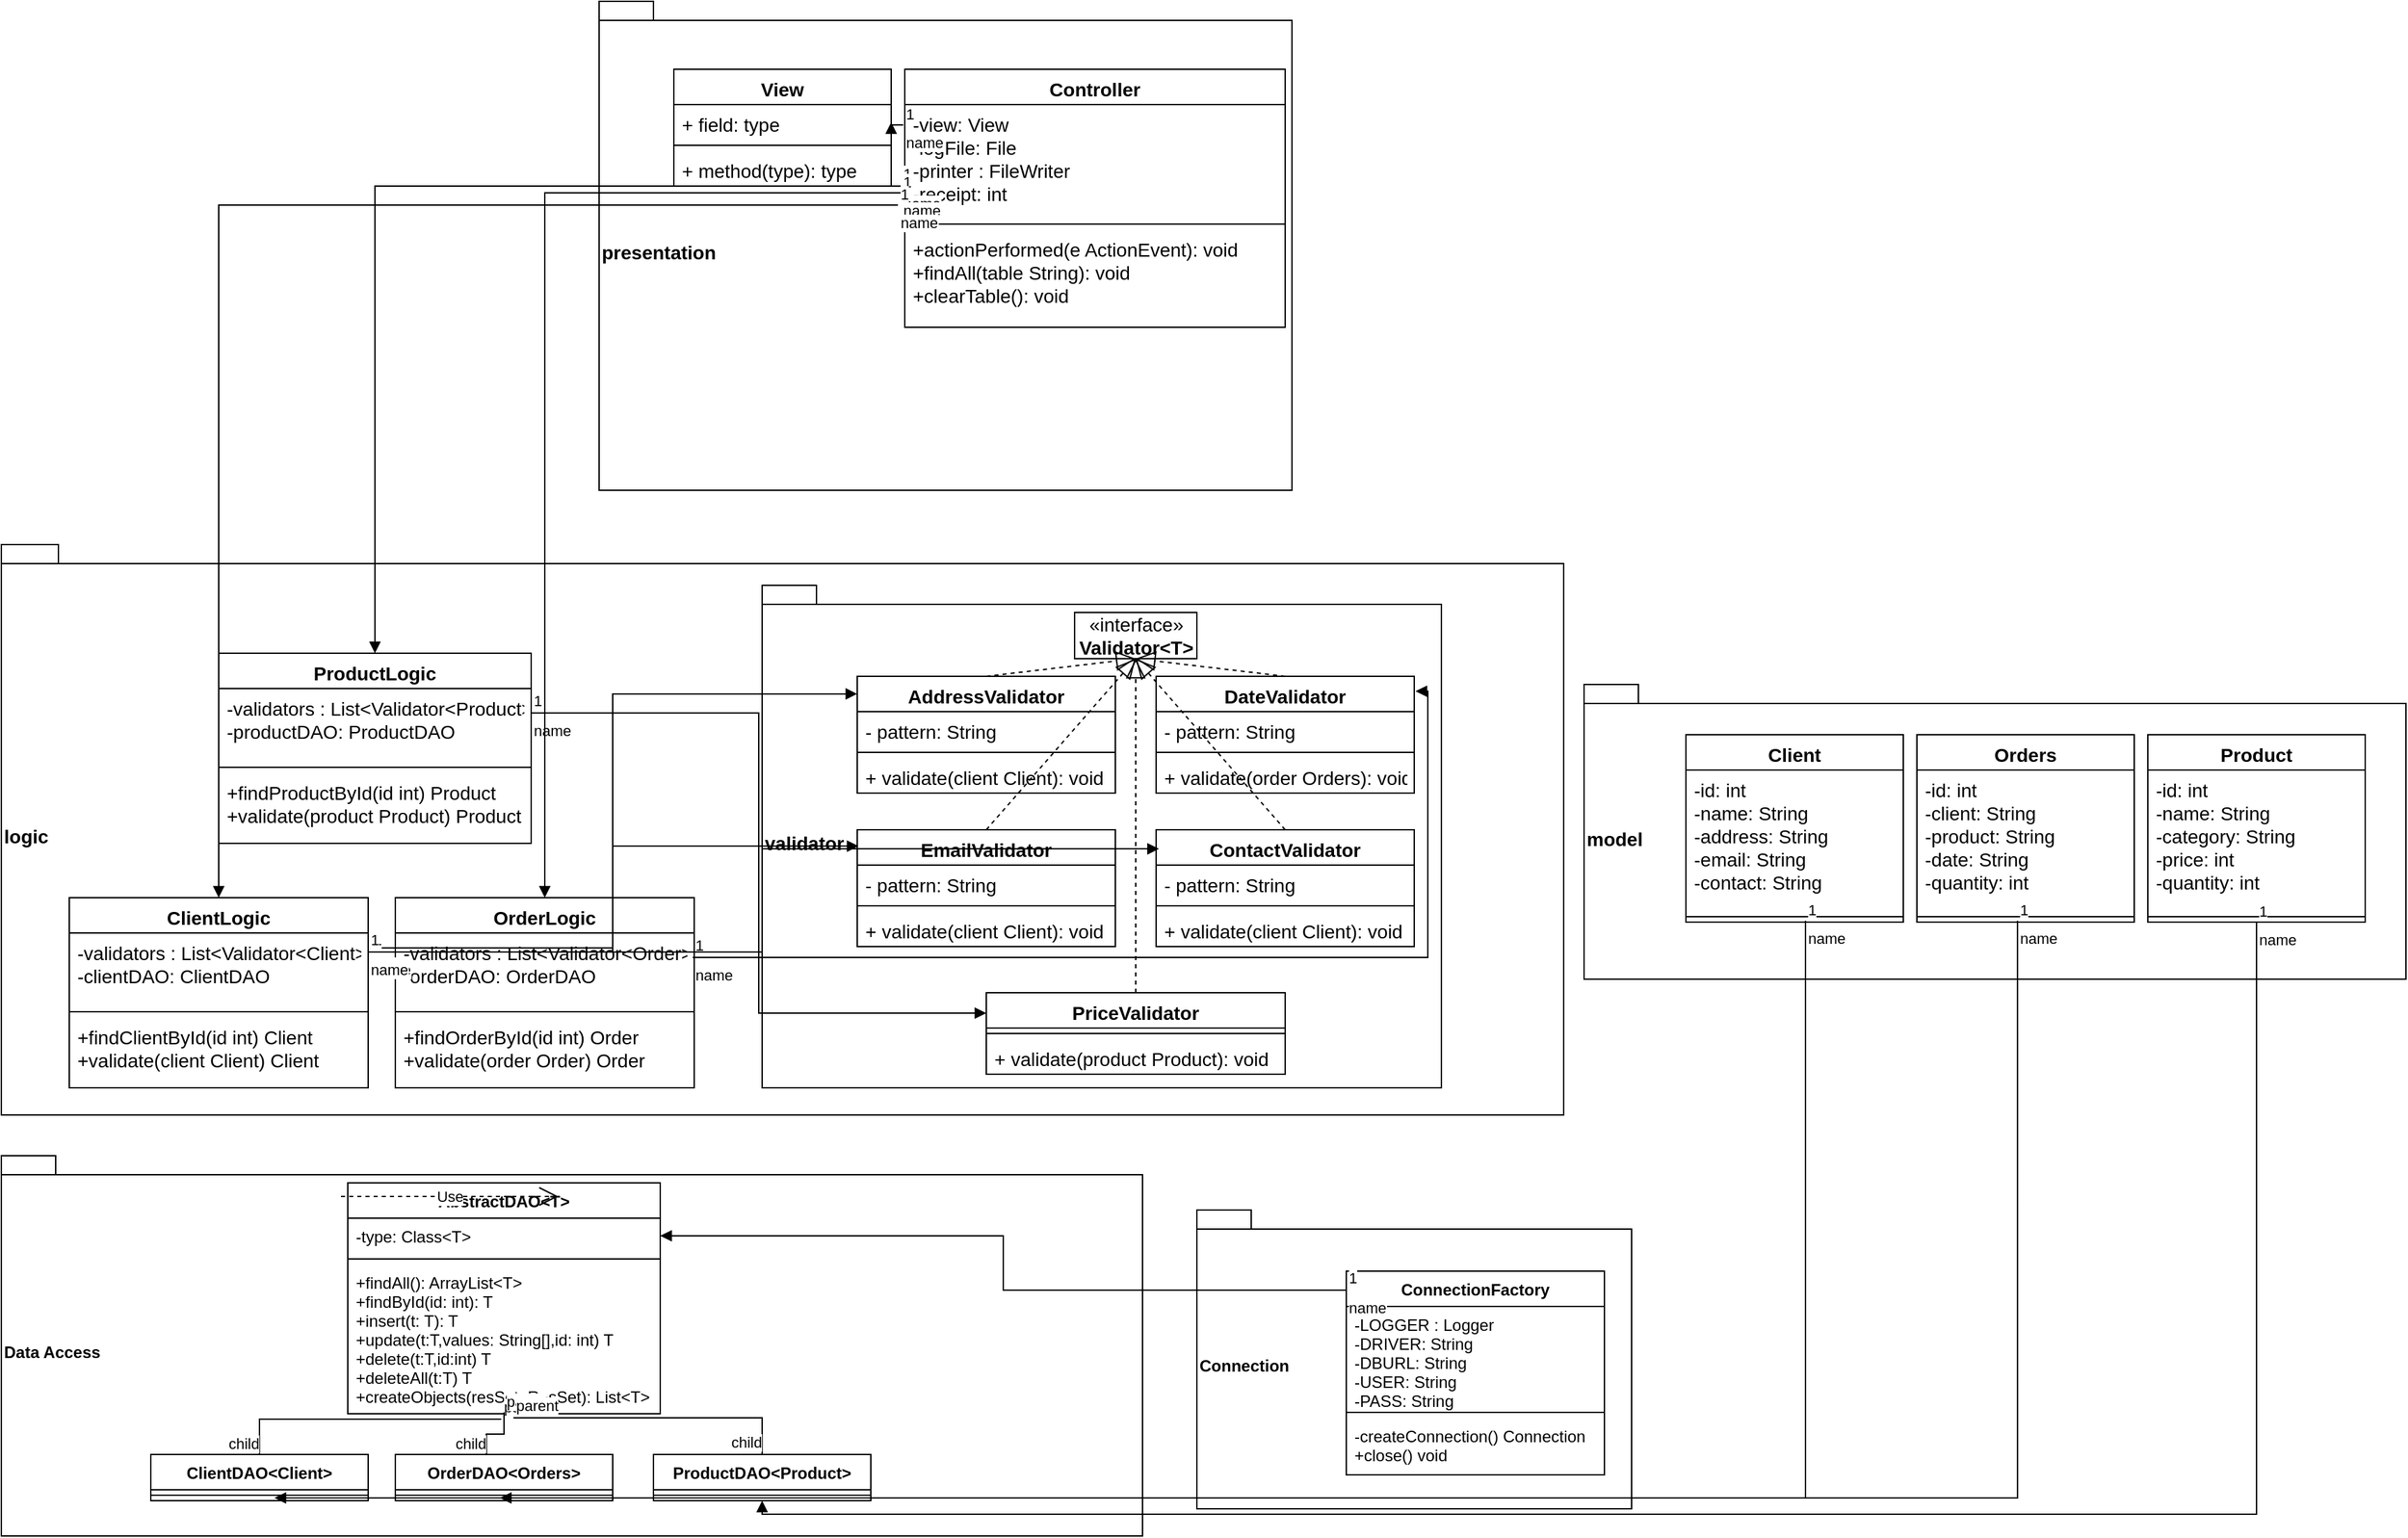 <mxfile version="17.4.6" type="device"><diagram id="NDvFIVuZs6INIMhfWRou" name="Page-1"><mxGraphModel dx="1310" dy="752" grid="1" gridSize="10" guides="1" tooltips="1" connect="1" arrows="1" fold="1" page="1" pageScale="1" pageWidth="850" pageHeight="1100" math="0" shadow="0"><root><mxCell id="0"/><mxCell id="1" parent="0"/><mxCell id="wi3m_gDfQJqfzt7Fk3WT-32" value="model" style="shape=folder;fontStyle=1;spacingTop=10;tabWidth=40;tabHeight=14;tabPosition=left;html=1;fontSize=14;align=left;" parent="1" vertex="1"><mxGeometry x="755" y="513" width="605" height="217" as="geometry"/></mxCell><mxCell id="wi3m_gDfQJqfzt7Fk3WT-1" value="&lt;font style=&quot;font-size: 14px&quot;&gt;presentation&lt;/font&gt;" style="shape=folder;fontStyle=1;spacingTop=10;tabWidth=40;tabHeight=14;tabPosition=left;html=1;align=left;" parent="1" vertex="1"><mxGeometry x="30" y="10" width="510" height="360" as="geometry"/></mxCell><mxCell id="wi3m_gDfQJqfzt7Fk3WT-10" value="View" style="swimlane;fontStyle=1;align=center;verticalAlign=top;childLayout=stackLayout;horizontal=1;startSize=26;horizontalStack=0;resizeParent=1;resizeParentMax=0;resizeLast=0;collapsible=1;marginBottom=0;fontSize=14;" parent="1" vertex="1"><mxGeometry x="85" y="60" width="160" height="86" as="geometry"/></mxCell><mxCell id="wi3m_gDfQJqfzt7Fk3WT-11" value="+ field: type" style="text;strokeColor=none;fillColor=none;align=left;verticalAlign=top;spacingLeft=4;spacingRight=4;overflow=hidden;rotatable=0;points=[[0,0.5],[1,0.5]];portConstraint=eastwest;fontSize=14;" parent="wi3m_gDfQJqfzt7Fk3WT-10" vertex="1"><mxGeometry y="26" width="160" height="26" as="geometry"/></mxCell><mxCell id="wi3m_gDfQJqfzt7Fk3WT-12" value="" style="line;strokeWidth=1;fillColor=none;align=left;verticalAlign=middle;spacingTop=-1;spacingLeft=3;spacingRight=3;rotatable=0;labelPosition=right;points=[];portConstraint=eastwest;fontSize=14;" parent="wi3m_gDfQJqfzt7Fk3WT-10" vertex="1"><mxGeometry y="52" width="160" height="8" as="geometry"/></mxCell><mxCell id="wi3m_gDfQJqfzt7Fk3WT-13" value="+ method(type): type" style="text;strokeColor=none;fillColor=none;align=left;verticalAlign=top;spacingLeft=4;spacingRight=4;overflow=hidden;rotatable=0;points=[[0,0.5],[1,0.5]];portConstraint=eastwest;fontSize=14;" parent="wi3m_gDfQJqfzt7Fk3WT-10" vertex="1"><mxGeometry y="60" width="160" height="26" as="geometry"/></mxCell><mxCell id="wi3m_gDfQJqfzt7Fk3WT-14" value="Controller" style="swimlane;fontStyle=1;align=center;verticalAlign=top;childLayout=stackLayout;horizontal=1;startSize=26;horizontalStack=0;resizeParent=1;resizeParentMax=0;resizeLast=0;collapsible=1;marginBottom=0;fontSize=14;" parent="1" vertex="1"><mxGeometry x="255" y="60" width="280" height="190" as="geometry"/></mxCell><mxCell id="wi3m_gDfQJqfzt7Fk3WT-15" value="-view: View&#10;-logFile: File&#10;-printer : FileWriter&#10;-receipt: int" style="text;strokeColor=none;fillColor=none;align=left;verticalAlign=top;spacingLeft=4;spacingRight=4;overflow=hidden;rotatable=0;points=[[0,0.5],[1,0.5]];portConstraint=eastwest;fontSize=14;" parent="wi3m_gDfQJqfzt7Fk3WT-14" vertex="1"><mxGeometry y="26" width="280" height="84" as="geometry"/></mxCell><mxCell id="wi3m_gDfQJqfzt7Fk3WT-16" value="" style="line;strokeWidth=1;fillColor=none;align=left;verticalAlign=middle;spacingTop=-1;spacingLeft=3;spacingRight=3;rotatable=0;labelPosition=right;points=[];portConstraint=eastwest;fontSize=14;" parent="wi3m_gDfQJqfzt7Fk3WT-14" vertex="1"><mxGeometry y="110" width="280" height="8" as="geometry"/></mxCell><mxCell id="wi3m_gDfQJqfzt7Fk3WT-17" value="+actionPerformed(e ActionEvent): void&#10;+findAll(table String): void&#10;+clearTable(): void" style="text;strokeColor=none;fillColor=none;align=left;verticalAlign=top;spacingLeft=4;spacingRight=4;overflow=hidden;rotatable=0;points=[[0,0.5],[1,0.5]];portConstraint=eastwest;fontSize=14;" parent="wi3m_gDfQJqfzt7Fk3WT-14" vertex="1"><mxGeometry y="118" width="280" height="72" as="geometry"/></mxCell><mxCell id="wi3m_gDfQJqfzt7Fk3WT-19" value="logic" style="shape=folder;fontStyle=1;spacingTop=10;tabWidth=40;tabHeight=14;tabPosition=left;html=1;fontSize=14;align=left;" parent="1" vertex="1"><mxGeometry x="-410" y="410" width="1150" height="420" as="geometry"/></mxCell><mxCell id="wi3m_gDfQJqfzt7Fk3WT-20" value="ClientLogic" style="swimlane;fontStyle=1;align=center;verticalAlign=top;childLayout=stackLayout;horizontal=1;startSize=26;horizontalStack=0;resizeParent=1;resizeParentMax=0;resizeLast=0;collapsible=1;marginBottom=0;fontSize=14;" parent="1" vertex="1"><mxGeometry x="-360" y="670" width="220" height="140" as="geometry"/></mxCell><mxCell id="wi3m_gDfQJqfzt7Fk3WT-21" value="-validators : List&lt;Validator&lt;Client&gt;&#10;-clientDAO: ClientDAO" style="text;strokeColor=none;fillColor=none;align=left;verticalAlign=top;spacingLeft=4;spacingRight=4;overflow=hidden;rotatable=0;points=[[0,0.5],[1,0.5]];portConstraint=eastwest;fontSize=14;" parent="wi3m_gDfQJqfzt7Fk3WT-20" vertex="1"><mxGeometry y="26" width="220" height="54" as="geometry"/></mxCell><mxCell id="wi3m_gDfQJqfzt7Fk3WT-22" value="" style="line;strokeWidth=1;fillColor=none;align=left;verticalAlign=middle;spacingTop=-1;spacingLeft=3;spacingRight=3;rotatable=0;labelPosition=right;points=[];portConstraint=eastwest;fontSize=14;" parent="wi3m_gDfQJqfzt7Fk3WT-20" vertex="1"><mxGeometry y="80" width="220" height="8" as="geometry"/></mxCell><mxCell id="wi3m_gDfQJqfzt7Fk3WT-23" value="+findClientById(id int) Client&#10;+validate(client Client) Client" style="text;strokeColor=none;fillColor=none;align=left;verticalAlign=top;spacingLeft=4;spacingRight=4;overflow=hidden;rotatable=0;points=[[0,0.5],[1,0.5]];portConstraint=eastwest;fontSize=14;" parent="wi3m_gDfQJqfzt7Fk3WT-20" vertex="1"><mxGeometry y="88" width="220" height="52" as="geometry"/></mxCell><mxCell id="wi3m_gDfQJqfzt7Fk3WT-33" value="Client" style="swimlane;fontStyle=1;align=center;verticalAlign=top;childLayout=stackLayout;horizontal=1;startSize=26;horizontalStack=0;resizeParent=1;resizeParentMax=0;resizeLast=0;collapsible=1;marginBottom=0;fontSize=14;" parent="1" vertex="1"><mxGeometry x="830" y="550" width="160" height="138" as="geometry"/></mxCell><mxCell id="wi3m_gDfQJqfzt7Fk3WT-34" value="-id: int&#10;-name: String&#10;-address: String&#10;-email: String&#10;-contact: String" style="text;strokeColor=none;fillColor=none;align=left;verticalAlign=top;spacingLeft=4;spacingRight=4;overflow=hidden;rotatable=0;points=[[0,0.5],[1,0.5]];portConstraint=eastwest;fontSize=14;" parent="wi3m_gDfQJqfzt7Fk3WT-33" vertex="1"><mxGeometry y="26" width="160" height="104" as="geometry"/></mxCell><mxCell id="wi3m_gDfQJqfzt7Fk3WT-35" value="" style="line;strokeWidth=1;fillColor=none;align=left;verticalAlign=middle;spacingTop=-1;spacingLeft=3;spacingRight=3;rotatable=0;labelPosition=right;points=[];portConstraint=eastwest;fontSize=14;" parent="wi3m_gDfQJqfzt7Fk3WT-33" vertex="1"><mxGeometry y="130" width="160" height="8" as="geometry"/></mxCell><mxCell id="wi3m_gDfQJqfzt7Fk3WT-37" value="Orders" style="swimlane;fontStyle=1;align=center;verticalAlign=top;childLayout=stackLayout;horizontal=1;startSize=26;horizontalStack=0;resizeParent=1;resizeParentMax=0;resizeLast=0;collapsible=1;marginBottom=0;fontSize=14;" parent="1" vertex="1"><mxGeometry x="1000" y="550" width="160" height="138" as="geometry"/></mxCell><mxCell id="wi3m_gDfQJqfzt7Fk3WT-38" value="-id: int&#10;-client: String&#10;-product: String&#10;-date: String&#10;-quantity: int" style="text;strokeColor=none;fillColor=none;align=left;verticalAlign=top;spacingLeft=4;spacingRight=4;overflow=hidden;rotatable=0;points=[[0,0.5],[1,0.5]];portConstraint=eastwest;fontSize=14;" parent="wi3m_gDfQJqfzt7Fk3WT-37" vertex="1"><mxGeometry y="26" width="160" height="104" as="geometry"/></mxCell><mxCell id="wi3m_gDfQJqfzt7Fk3WT-39" value="" style="line;strokeWidth=1;fillColor=none;align=left;verticalAlign=middle;spacingTop=-1;spacingLeft=3;spacingRight=3;rotatable=0;labelPosition=right;points=[];portConstraint=eastwest;fontSize=14;" parent="wi3m_gDfQJqfzt7Fk3WT-37" vertex="1"><mxGeometry y="130" width="160" height="8" as="geometry"/></mxCell><mxCell id="wi3m_gDfQJqfzt7Fk3WT-41" value="Product" style="swimlane;fontStyle=1;align=center;verticalAlign=top;childLayout=stackLayout;horizontal=1;startSize=26;horizontalStack=0;resizeParent=1;resizeParentMax=0;resizeLast=0;collapsible=1;marginBottom=0;fontSize=14;" parent="1" vertex="1"><mxGeometry x="1170" y="550" width="160" height="138" as="geometry"/></mxCell><mxCell id="wi3m_gDfQJqfzt7Fk3WT-42" value="-id: int&#10;-name: String&#10;-category: String&#10;-price: int&#10;-quantity: int" style="text;strokeColor=none;fillColor=none;align=left;verticalAlign=top;spacingLeft=4;spacingRight=4;overflow=hidden;rotatable=0;points=[[0,0.5],[1,0.5]];portConstraint=eastwest;fontSize=14;" parent="wi3m_gDfQJqfzt7Fk3WT-41" vertex="1"><mxGeometry y="26" width="160" height="104" as="geometry"/></mxCell><mxCell id="wi3m_gDfQJqfzt7Fk3WT-43" value="" style="line;strokeWidth=1;fillColor=none;align=left;verticalAlign=middle;spacingTop=-1;spacingLeft=3;spacingRight=3;rotatable=0;labelPosition=right;points=[];portConstraint=eastwest;fontSize=14;" parent="wi3m_gDfQJqfzt7Fk3WT-41" vertex="1"><mxGeometry y="130" width="160" height="8" as="geometry"/></mxCell><mxCell id="wi3m_gDfQJqfzt7Fk3WT-45" value="validator" style="shape=folder;fontStyle=1;spacingTop=10;tabWidth=40;tabHeight=14;tabPosition=left;html=1;fontSize=14;align=left;" parent="1" vertex="1"><mxGeometry x="150" y="440" width="500" height="370" as="geometry"/></mxCell><mxCell id="wi3m_gDfQJqfzt7Fk3WT-50" value="«interface»&lt;br&gt;&lt;b&gt;Validator&amp;lt;T&amp;gt;&lt;/b&gt;" style="html=1;fontSize=14;" parent="1" vertex="1"><mxGeometry x="380" y="460" width="90" height="34" as="geometry"/></mxCell><mxCell id="wi3m_gDfQJqfzt7Fk3WT-51" value="AddressValidator" style="swimlane;fontStyle=1;align=center;verticalAlign=top;childLayout=stackLayout;horizontal=1;startSize=26;horizontalStack=0;resizeParent=1;resizeParentMax=0;resizeLast=0;collapsible=1;marginBottom=0;fontSize=14;" parent="1" vertex="1"><mxGeometry x="220" y="507" width="190" height="86" as="geometry"/></mxCell><mxCell id="wi3m_gDfQJqfzt7Fk3WT-52" value="- pattern: String" style="text;strokeColor=none;fillColor=none;align=left;verticalAlign=top;spacingLeft=4;spacingRight=4;overflow=hidden;rotatable=0;points=[[0,0.5],[1,0.5]];portConstraint=eastwest;fontSize=14;" parent="wi3m_gDfQJqfzt7Fk3WT-51" vertex="1"><mxGeometry y="26" width="190" height="26" as="geometry"/></mxCell><mxCell id="wi3m_gDfQJqfzt7Fk3WT-53" value="" style="line;strokeWidth=1;fillColor=none;align=left;verticalAlign=middle;spacingTop=-1;spacingLeft=3;spacingRight=3;rotatable=0;labelPosition=right;points=[];portConstraint=eastwest;fontSize=14;" parent="wi3m_gDfQJqfzt7Fk3WT-51" vertex="1"><mxGeometry y="52" width="190" height="8" as="geometry"/></mxCell><mxCell id="wi3m_gDfQJqfzt7Fk3WT-54" value="+ validate(client Client): void" style="text;strokeColor=none;fillColor=none;align=left;verticalAlign=top;spacingLeft=4;spacingRight=4;overflow=hidden;rotatable=0;points=[[0,0.5],[1,0.5]];portConstraint=eastwest;fontSize=14;" parent="wi3m_gDfQJqfzt7Fk3WT-51" vertex="1"><mxGeometry y="60" width="190" height="26" as="geometry"/></mxCell><mxCell id="wi3m_gDfQJqfzt7Fk3WT-55" value="PriceValidator" style="swimlane;fontStyle=1;align=center;verticalAlign=top;childLayout=stackLayout;horizontal=1;startSize=26;horizontalStack=0;resizeParent=1;resizeParentMax=0;resizeLast=0;collapsible=1;marginBottom=0;fontSize=14;" parent="1" vertex="1"><mxGeometry x="315" y="740" width="220" height="60" as="geometry"/></mxCell><mxCell id="wi3m_gDfQJqfzt7Fk3WT-57" value="" style="line;strokeWidth=1;fillColor=none;align=left;verticalAlign=middle;spacingTop=-1;spacingLeft=3;spacingRight=3;rotatable=0;labelPosition=right;points=[];portConstraint=eastwest;fontSize=14;" parent="wi3m_gDfQJqfzt7Fk3WT-55" vertex="1"><mxGeometry y="26" width="220" height="8" as="geometry"/></mxCell><mxCell id="wi3m_gDfQJqfzt7Fk3WT-58" value="+ validate(product Product): void" style="text;strokeColor=none;fillColor=none;align=left;verticalAlign=top;spacingLeft=4;spacingRight=4;overflow=hidden;rotatable=0;points=[[0,0.5],[1,0.5]];portConstraint=eastwest;fontSize=14;" parent="wi3m_gDfQJqfzt7Fk3WT-55" vertex="1"><mxGeometry y="34" width="220" height="26" as="geometry"/></mxCell><mxCell id="wi3m_gDfQJqfzt7Fk3WT-59" value="DateValidator" style="swimlane;fontStyle=1;align=center;verticalAlign=top;childLayout=stackLayout;horizontal=1;startSize=26;horizontalStack=0;resizeParent=1;resizeParentMax=0;resizeLast=0;collapsible=1;marginBottom=0;fontSize=14;" parent="1" vertex="1"><mxGeometry x="440" y="507" width="190" height="86" as="geometry"/></mxCell><mxCell id="wi3m_gDfQJqfzt7Fk3WT-60" value="- pattern: String" style="text;strokeColor=none;fillColor=none;align=left;verticalAlign=top;spacingLeft=4;spacingRight=4;overflow=hidden;rotatable=0;points=[[0,0.5],[1,0.5]];portConstraint=eastwest;fontSize=14;" parent="wi3m_gDfQJqfzt7Fk3WT-59" vertex="1"><mxGeometry y="26" width="190" height="26" as="geometry"/></mxCell><mxCell id="wi3m_gDfQJqfzt7Fk3WT-61" value="" style="line;strokeWidth=1;fillColor=none;align=left;verticalAlign=middle;spacingTop=-1;spacingLeft=3;spacingRight=3;rotatable=0;labelPosition=right;points=[];portConstraint=eastwest;fontSize=14;" parent="wi3m_gDfQJqfzt7Fk3WT-59" vertex="1"><mxGeometry y="52" width="190" height="8" as="geometry"/></mxCell><mxCell id="wi3m_gDfQJqfzt7Fk3WT-62" value="+ validate(order Orders): void" style="text;strokeColor=none;fillColor=none;align=left;verticalAlign=top;spacingLeft=4;spacingRight=4;overflow=hidden;rotatable=0;points=[[0,0.5],[1,0.5]];portConstraint=eastwest;fontSize=14;" parent="wi3m_gDfQJqfzt7Fk3WT-59" vertex="1"><mxGeometry y="60" width="190" height="26" as="geometry"/></mxCell><mxCell id="wi3m_gDfQJqfzt7Fk3WT-63" value="EmailValidator" style="swimlane;fontStyle=1;align=center;verticalAlign=top;childLayout=stackLayout;horizontal=1;startSize=26;horizontalStack=0;resizeParent=1;resizeParentMax=0;resizeLast=0;collapsible=1;marginBottom=0;fontSize=14;" parent="1" vertex="1"><mxGeometry x="220" y="620" width="190" height="86" as="geometry"/></mxCell><mxCell id="wi3m_gDfQJqfzt7Fk3WT-64" value="- pattern: String" style="text;strokeColor=none;fillColor=none;align=left;verticalAlign=top;spacingLeft=4;spacingRight=4;overflow=hidden;rotatable=0;points=[[0,0.5],[1,0.5]];portConstraint=eastwest;fontSize=14;" parent="wi3m_gDfQJqfzt7Fk3WT-63" vertex="1"><mxGeometry y="26" width="190" height="26" as="geometry"/></mxCell><mxCell id="wi3m_gDfQJqfzt7Fk3WT-65" value="" style="line;strokeWidth=1;fillColor=none;align=left;verticalAlign=middle;spacingTop=-1;spacingLeft=3;spacingRight=3;rotatable=0;labelPosition=right;points=[];portConstraint=eastwest;fontSize=14;" parent="wi3m_gDfQJqfzt7Fk3WT-63" vertex="1"><mxGeometry y="52" width="190" height="8" as="geometry"/></mxCell><mxCell id="wi3m_gDfQJqfzt7Fk3WT-66" value="+ validate(client Client): void" style="text;strokeColor=none;fillColor=none;align=left;verticalAlign=top;spacingLeft=4;spacingRight=4;overflow=hidden;rotatable=0;points=[[0,0.5],[1,0.5]];portConstraint=eastwest;fontSize=14;" parent="wi3m_gDfQJqfzt7Fk3WT-63" vertex="1"><mxGeometry y="60" width="190" height="26" as="geometry"/></mxCell><mxCell id="wi3m_gDfQJqfzt7Fk3WT-67" value="ContactValidator" style="swimlane;fontStyle=1;align=center;verticalAlign=top;childLayout=stackLayout;horizontal=1;startSize=26;horizontalStack=0;resizeParent=1;resizeParentMax=0;resizeLast=0;collapsible=1;marginBottom=0;fontSize=14;" parent="1" vertex="1"><mxGeometry x="440" y="620" width="190" height="86" as="geometry"/></mxCell><mxCell id="wi3m_gDfQJqfzt7Fk3WT-68" value="- pattern: String" style="text;strokeColor=none;fillColor=none;align=left;verticalAlign=top;spacingLeft=4;spacingRight=4;overflow=hidden;rotatable=0;points=[[0,0.5],[1,0.5]];portConstraint=eastwest;fontSize=14;" parent="wi3m_gDfQJqfzt7Fk3WT-67" vertex="1"><mxGeometry y="26" width="190" height="26" as="geometry"/></mxCell><mxCell id="wi3m_gDfQJqfzt7Fk3WT-69" value="" style="line;strokeWidth=1;fillColor=none;align=left;verticalAlign=middle;spacingTop=-1;spacingLeft=3;spacingRight=3;rotatable=0;labelPosition=right;points=[];portConstraint=eastwest;fontSize=14;" parent="wi3m_gDfQJqfzt7Fk3WT-67" vertex="1"><mxGeometry y="52" width="190" height="8" as="geometry"/></mxCell><mxCell id="wi3m_gDfQJqfzt7Fk3WT-70" value="+ validate(client Client): void" style="text;strokeColor=none;fillColor=none;align=left;verticalAlign=top;spacingLeft=4;spacingRight=4;overflow=hidden;rotatable=0;points=[[0,0.5],[1,0.5]];portConstraint=eastwest;fontSize=14;" parent="wi3m_gDfQJqfzt7Fk3WT-67" vertex="1"><mxGeometry y="60" width="190" height="26" as="geometry"/></mxCell><mxCell id="wi3m_gDfQJqfzt7Fk3WT-72" value="" style="endArrow=block;dashed=1;endFill=0;endSize=12;html=1;rounded=0;fontSize=14;exitX=0.5;exitY=0;exitDx=0;exitDy=0;entryX=0.5;entryY=1;entryDx=0;entryDy=0;" parent="1" source="wi3m_gDfQJqfzt7Fk3WT-51" target="wi3m_gDfQJqfzt7Fk3WT-50" edge="1"><mxGeometry width="160" relative="1" as="geometry"><mxPoint x="300" y="800" as="sourcePoint"/><mxPoint x="460" y="800" as="targetPoint"/></mxGeometry></mxCell><mxCell id="wi3m_gDfQJqfzt7Fk3WT-73" value="" style="endArrow=block;dashed=1;endFill=0;endSize=12;html=1;rounded=0;fontSize=14;exitX=0.5;exitY=0;exitDx=0;exitDy=0;entryX=0.5;entryY=1;entryDx=0;entryDy=0;" parent="1" source="wi3m_gDfQJqfzt7Fk3WT-63" target="wi3m_gDfQJqfzt7Fk3WT-50" edge="1"><mxGeometry width="160" relative="1" as="geometry"><mxPoint x="300" y="800" as="sourcePoint"/><mxPoint x="460" y="800" as="targetPoint"/></mxGeometry></mxCell><mxCell id="wi3m_gDfQJqfzt7Fk3WT-74" value="" style="endArrow=block;dashed=1;endFill=0;endSize=12;html=1;rounded=0;fontSize=14;exitX=0.5;exitY=0;exitDx=0;exitDy=0;entryX=0.5;entryY=1;entryDx=0;entryDy=0;" parent="1" source="wi3m_gDfQJqfzt7Fk3WT-59" target="wi3m_gDfQJqfzt7Fk3WT-50" edge="1"><mxGeometry width="160" relative="1" as="geometry"><mxPoint x="300" y="800" as="sourcePoint"/><mxPoint x="460" y="800" as="targetPoint"/></mxGeometry></mxCell><mxCell id="wi3m_gDfQJqfzt7Fk3WT-75" value="" style="endArrow=block;dashed=1;endFill=0;endSize=12;html=1;rounded=0;fontSize=14;exitX=0.5;exitY=0;exitDx=0;exitDy=0;entryX=0.5;entryY=1;entryDx=0;entryDy=0;" parent="1" source="wi3m_gDfQJqfzt7Fk3WT-67" target="wi3m_gDfQJqfzt7Fk3WT-50" edge="1"><mxGeometry width="160" relative="1" as="geometry"><mxPoint x="300" y="800" as="sourcePoint"/><mxPoint x="460" y="800" as="targetPoint"/></mxGeometry></mxCell><mxCell id="wi3m_gDfQJqfzt7Fk3WT-76" value="" style="endArrow=block;dashed=1;endFill=0;endSize=12;html=1;rounded=0;fontSize=14;exitX=0.5;exitY=0;exitDx=0;exitDy=0;entryX=0.5;entryY=1;entryDx=0;entryDy=0;" parent="1" source="wi3m_gDfQJqfzt7Fk3WT-55" target="wi3m_gDfQJqfzt7Fk3WT-50" edge="1"><mxGeometry width="160" relative="1" as="geometry"><mxPoint x="300" y="800" as="sourcePoint"/><mxPoint x="460" y="800" as="targetPoint"/></mxGeometry></mxCell><mxCell id="-FTRb9Nvp8I9uCMcemvy-1" value="Data Access" style="shape=folder;fontStyle=1;spacingTop=10;tabWidth=40;tabHeight=14;tabPosition=left;html=1;align=left;" vertex="1" parent="1"><mxGeometry x="-410" y="860" width="840" height="280" as="geometry"/></mxCell><mxCell id="-FTRb9Nvp8I9uCMcemvy-6" value="AbstractDAO&lt;T&gt;" style="swimlane;fontStyle=1;align=center;verticalAlign=top;childLayout=stackLayout;horizontal=1;startSize=26;horizontalStack=0;resizeParent=1;resizeParentMax=0;resizeLast=0;collapsible=1;marginBottom=0;" vertex="1" parent="1"><mxGeometry x="-155" y="880" width="230" height="170" as="geometry"/></mxCell><mxCell id="-FTRb9Nvp8I9uCMcemvy-7" value="-type: Class&lt;T&gt;" style="text;strokeColor=none;fillColor=none;align=left;verticalAlign=top;spacingLeft=4;spacingRight=4;overflow=hidden;rotatable=0;points=[[0,0.5],[1,0.5]];portConstraint=eastwest;" vertex="1" parent="-FTRb9Nvp8I9uCMcemvy-6"><mxGeometry y="26" width="230" height="26" as="geometry"/></mxCell><mxCell id="-FTRb9Nvp8I9uCMcemvy-8" value="" style="line;strokeWidth=1;fillColor=none;align=left;verticalAlign=middle;spacingTop=-1;spacingLeft=3;spacingRight=3;rotatable=0;labelPosition=right;points=[];portConstraint=eastwest;" vertex="1" parent="-FTRb9Nvp8I9uCMcemvy-6"><mxGeometry y="52" width="230" height="8" as="geometry"/></mxCell><mxCell id="-FTRb9Nvp8I9uCMcemvy-9" value="+findAll(): ArrayList&lt;T&gt;&#10;+findById(id: int): T&#10;+insert(t: T): T&#10;+update(t:T,values: String[],id: int) T&#10;+delete(t:T,id:int) T&#10;+deleteAll(t:T) T&#10;+createObjects(resSet: ResSet): List&lt;T&gt;" style="text;strokeColor=none;fillColor=none;align=left;verticalAlign=top;spacingLeft=4;spacingRight=4;overflow=hidden;rotatable=0;points=[[0,0.5],[1,0.5]];portConstraint=eastwest;" vertex="1" parent="-FTRb9Nvp8I9uCMcemvy-6"><mxGeometry y="60" width="230" height="110" as="geometry"/></mxCell><mxCell id="-FTRb9Nvp8I9uCMcemvy-10" value="ClientDAO&lt;Client&gt;" style="swimlane;fontStyle=1;align=center;verticalAlign=top;childLayout=stackLayout;horizontal=1;startSize=26;horizontalStack=0;resizeParent=1;resizeParentMax=0;resizeLast=0;collapsible=1;marginBottom=0;" vertex="1" parent="1"><mxGeometry x="-300" y="1080" width="160" height="34" as="geometry"/></mxCell><mxCell id="-FTRb9Nvp8I9uCMcemvy-12" value="" style="line;strokeWidth=1;fillColor=none;align=left;verticalAlign=middle;spacingTop=-1;spacingLeft=3;spacingRight=3;rotatable=0;labelPosition=right;points=[];portConstraint=eastwest;" vertex="1" parent="-FTRb9Nvp8I9uCMcemvy-10"><mxGeometry y="26" width="160" height="8" as="geometry"/></mxCell><mxCell id="-FTRb9Nvp8I9uCMcemvy-14" value="OrderDAO&lt;Orders&gt;" style="swimlane;fontStyle=1;align=center;verticalAlign=top;childLayout=stackLayout;horizontal=1;startSize=26;horizontalStack=0;resizeParent=1;resizeParentMax=0;resizeLast=0;collapsible=1;marginBottom=0;" vertex="1" parent="1"><mxGeometry x="-120" y="1080" width="160" height="34" as="geometry"/></mxCell><mxCell id="-FTRb9Nvp8I9uCMcemvy-15" value="" style="line;strokeWidth=1;fillColor=none;align=left;verticalAlign=middle;spacingTop=-1;spacingLeft=3;spacingRight=3;rotatable=0;labelPosition=right;points=[];portConstraint=eastwest;" vertex="1" parent="-FTRb9Nvp8I9uCMcemvy-14"><mxGeometry y="26" width="160" height="8" as="geometry"/></mxCell><mxCell id="-FTRb9Nvp8I9uCMcemvy-16" value="ProductDAO&lt;Product&gt;" style="swimlane;fontStyle=1;align=center;verticalAlign=top;childLayout=stackLayout;horizontal=1;startSize=26;horizontalStack=0;resizeParent=1;resizeParentMax=0;resizeLast=0;collapsible=1;marginBottom=0;" vertex="1" parent="1"><mxGeometry x="70" y="1080" width="160" height="34" as="geometry"/></mxCell><mxCell id="-FTRb9Nvp8I9uCMcemvy-17" value="" style="line;strokeWidth=1;fillColor=none;align=left;verticalAlign=middle;spacingTop=-1;spacingLeft=3;spacingRight=3;rotatable=0;labelPosition=right;points=[];portConstraint=eastwest;" vertex="1" parent="-FTRb9Nvp8I9uCMcemvy-16"><mxGeometry y="26" width="160" height="8" as="geometry"/></mxCell><mxCell id="-FTRb9Nvp8I9uCMcemvy-23" value="" style="endArrow=none;html=1;edgeStyle=orthogonalEdgeStyle;rounded=0;exitX=0.491;exitY=1.036;exitDx=0;exitDy=0;exitPerimeter=0;entryX=0.5;entryY=0;entryDx=0;entryDy=0;" edge="1" parent="1" source="-FTRb9Nvp8I9uCMcemvy-9" target="-FTRb9Nvp8I9uCMcemvy-10"><mxGeometry relative="1" as="geometry"><mxPoint x="-110" y="1190" as="sourcePoint"/><mxPoint x="50" y="1190" as="targetPoint"/></mxGeometry></mxCell><mxCell id="-FTRb9Nvp8I9uCMcemvy-24" value="parent" style="edgeLabel;resizable=0;html=1;align=left;verticalAlign=bottom;" connectable="0" vertex="1" parent="-FTRb9Nvp8I9uCMcemvy-23"><mxGeometry x="-1" relative="1" as="geometry"/></mxCell><mxCell id="-FTRb9Nvp8I9uCMcemvy-25" value="child" style="edgeLabel;resizable=0;html=1;align=right;verticalAlign=bottom;" connectable="0" vertex="1" parent="-FTRb9Nvp8I9uCMcemvy-23"><mxGeometry x="1" relative="1" as="geometry"/></mxCell><mxCell id="-FTRb9Nvp8I9uCMcemvy-26" value="" style="endArrow=none;html=1;edgeStyle=orthogonalEdgeStyle;rounded=0;exitX=0.5;exitY=0.991;exitDx=0;exitDy=0;exitPerimeter=0;entryX=0.419;entryY=0;entryDx=0;entryDy=0;entryPerimeter=0;" edge="1" parent="1" source="-FTRb9Nvp8I9uCMcemvy-9" target="-FTRb9Nvp8I9uCMcemvy-14"><mxGeometry relative="1" as="geometry"><mxPoint x="-110" y="1190" as="sourcePoint"/><mxPoint x="50" y="1190" as="targetPoint"/></mxGeometry></mxCell><mxCell id="-FTRb9Nvp8I9uCMcemvy-27" value="parent" style="edgeLabel;resizable=0;html=1;align=left;verticalAlign=bottom;" connectable="0" vertex="1" parent="-FTRb9Nvp8I9uCMcemvy-26"><mxGeometry x="-1" relative="1" as="geometry"/></mxCell><mxCell id="-FTRb9Nvp8I9uCMcemvy-28" value="child" style="edgeLabel;resizable=0;html=1;align=right;verticalAlign=bottom;" connectable="0" vertex="1" parent="-FTRb9Nvp8I9uCMcemvy-26"><mxGeometry x="1" relative="1" as="geometry"/></mxCell><mxCell id="-FTRb9Nvp8I9uCMcemvy-29" value="" style="endArrow=none;html=1;edgeStyle=orthogonalEdgeStyle;rounded=0;entryX=0.5;entryY=0;entryDx=0;entryDy=0;exitX=0.53;exitY=1.027;exitDx=0;exitDy=0;exitPerimeter=0;" edge="1" parent="1" source="-FTRb9Nvp8I9uCMcemvy-9" target="-FTRb9Nvp8I9uCMcemvy-16"><mxGeometry relative="1" as="geometry"><mxPoint x="-110" y="1190" as="sourcePoint"/><mxPoint x="50" y="1190" as="targetPoint"/></mxGeometry></mxCell><mxCell id="-FTRb9Nvp8I9uCMcemvy-30" value="parent" style="edgeLabel;resizable=0;html=1;align=left;verticalAlign=bottom;" connectable="0" vertex="1" parent="-FTRb9Nvp8I9uCMcemvy-29"><mxGeometry x="-1" relative="1" as="geometry"/></mxCell><mxCell id="-FTRb9Nvp8I9uCMcemvy-31" value="child" style="edgeLabel;resizable=0;html=1;align=right;verticalAlign=bottom;" connectable="0" vertex="1" parent="-FTRb9Nvp8I9uCMcemvy-29"><mxGeometry x="1" relative="1" as="geometry"/></mxCell><mxCell id="-FTRb9Nvp8I9uCMcemvy-32" value="Connection" style="shape=folder;fontStyle=1;spacingTop=10;tabWidth=40;tabHeight=14;tabPosition=left;html=1;align=left;" vertex="1" parent="1"><mxGeometry x="470" y="900" width="320" height="220" as="geometry"/></mxCell><mxCell id="-FTRb9Nvp8I9uCMcemvy-33" value="ConnectionFactory" style="swimlane;fontStyle=1;align=center;verticalAlign=top;childLayout=stackLayout;horizontal=1;startSize=26;horizontalStack=0;resizeParent=1;resizeParentMax=0;resizeLast=0;collapsible=1;marginBottom=0;" vertex="1" parent="1"><mxGeometry x="580" y="945" width="190" height="150" as="geometry"/></mxCell><mxCell id="-FTRb9Nvp8I9uCMcemvy-34" value="-LOGGER : Logger&#10;-DRIVER: String&#10;-DBURL: String&#10;-USER: String&#10;-PASS: String" style="text;strokeColor=none;fillColor=none;align=left;verticalAlign=top;spacingLeft=4;spacingRight=4;overflow=hidden;rotatable=0;points=[[0,0.5],[1,0.5]];portConstraint=eastwest;" vertex="1" parent="-FTRb9Nvp8I9uCMcemvy-33"><mxGeometry y="26" width="190" height="74" as="geometry"/></mxCell><mxCell id="-FTRb9Nvp8I9uCMcemvy-35" value="" style="line;strokeWidth=1;fillColor=none;align=left;verticalAlign=middle;spacingTop=-1;spacingLeft=3;spacingRight=3;rotatable=0;labelPosition=right;points=[];portConstraint=eastwest;" vertex="1" parent="-FTRb9Nvp8I9uCMcemvy-33"><mxGeometry y="100" width="190" height="8" as="geometry"/></mxCell><mxCell id="-FTRb9Nvp8I9uCMcemvy-36" value="-createConnection() Connection&#10;+close() void" style="text;strokeColor=none;fillColor=none;align=left;verticalAlign=top;spacingLeft=4;spacingRight=4;overflow=hidden;rotatable=0;points=[[0,0.5],[1,0.5]];portConstraint=eastwest;" vertex="1" parent="-FTRb9Nvp8I9uCMcemvy-33"><mxGeometry y="108" width="190" height="42" as="geometry"/></mxCell><mxCell id="-FTRb9Nvp8I9uCMcemvy-37" value="OrderLogic" style="swimlane;fontStyle=1;align=center;verticalAlign=top;childLayout=stackLayout;horizontal=1;startSize=26;horizontalStack=0;resizeParent=1;resizeParentMax=0;resizeLast=0;collapsible=1;marginBottom=0;fontSize=14;" vertex="1" parent="1"><mxGeometry x="-120" y="670" width="220" height="140" as="geometry"/></mxCell><mxCell id="-FTRb9Nvp8I9uCMcemvy-38" value="-validators : List&lt;Validator&lt;Order&gt;&#10;-orderDAO: OrderDAO" style="text;strokeColor=none;fillColor=none;align=left;verticalAlign=top;spacingLeft=4;spacingRight=4;overflow=hidden;rotatable=0;points=[[0,0.5],[1,0.5]];portConstraint=eastwest;fontSize=14;" vertex="1" parent="-FTRb9Nvp8I9uCMcemvy-37"><mxGeometry y="26" width="220" height="54" as="geometry"/></mxCell><mxCell id="-FTRb9Nvp8I9uCMcemvy-39" value="" style="line;strokeWidth=1;fillColor=none;align=left;verticalAlign=middle;spacingTop=-1;spacingLeft=3;spacingRight=3;rotatable=0;labelPosition=right;points=[];portConstraint=eastwest;fontSize=14;" vertex="1" parent="-FTRb9Nvp8I9uCMcemvy-37"><mxGeometry y="80" width="220" height="8" as="geometry"/></mxCell><mxCell id="-FTRb9Nvp8I9uCMcemvy-40" value="+findOrderById(id int) Order&#10;+validate(order Order) Order" style="text;strokeColor=none;fillColor=none;align=left;verticalAlign=top;spacingLeft=4;spacingRight=4;overflow=hidden;rotatable=0;points=[[0,0.5],[1,0.5]];portConstraint=eastwest;fontSize=14;" vertex="1" parent="-FTRb9Nvp8I9uCMcemvy-37"><mxGeometry y="88" width="220" height="52" as="geometry"/></mxCell><mxCell id="-FTRb9Nvp8I9uCMcemvy-41" value="ProductLogic" style="swimlane;fontStyle=1;align=center;verticalAlign=top;childLayout=stackLayout;horizontal=1;startSize=26;horizontalStack=0;resizeParent=1;resizeParentMax=0;resizeLast=0;collapsible=1;marginBottom=0;fontSize=14;" vertex="1" parent="1"><mxGeometry x="-250" y="490" width="230" height="140" as="geometry"/></mxCell><mxCell id="-FTRb9Nvp8I9uCMcemvy-42" value="-validators : List&lt;Validator&lt;Product&gt;&#10;-productDAO: ProductDAO" style="text;strokeColor=none;fillColor=none;align=left;verticalAlign=top;spacingLeft=4;spacingRight=4;overflow=hidden;rotatable=0;points=[[0,0.5],[1,0.5]];portConstraint=eastwest;fontSize=14;" vertex="1" parent="-FTRb9Nvp8I9uCMcemvy-41"><mxGeometry y="26" width="230" height="54" as="geometry"/></mxCell><mxCell id="-FTRb9Nvp8I9uCMcemvy-43" value="" style="line;strokeWidth=1;fillColor=none;align=left;verticalAlign=middle;spacingTop=-1;spacingLeft=3;spacingRight=3;rotatable=0;labelPosition=right;points=[];portConstraint=eastwest;fontSize=14;" vertex="1" parent="-FTRb9Nvp8I9uCMcemvy-41"><mxGeometry y="80" width="230" height="8" as="geometry"/></mxCell><mxCell id="-FTRb9Nvp8I9uCMcemvy-44" value="+findProductById(id int) Product&#10;+validate(product Product) Product" style="text;strokeColor=none;fillColor=none;align=left;verticalAlign=top;spacingLeft=4;spacingRight=4;overflow=hidden;rotatable=0;points=[[0,0.5],[1,0.5]];portConstraint=eastwest;fontSize=14;" vertex="1" parent="-FTRb9Nvp8I9uCMcemvy-41"><mxGeometry y="88" width="230" height="52" as="geometry"/></mxCell><mxCell id="-FTRb9Nvp8I9uCMcemvy-45" value="name" style="endArrow=block;endFill=1;html=1;edgeStyle=orthogonalEdgeStyle;align=left;verticalAlign=top;rounded=0;exitX=1;exitY=0.333;exitDx=0;exitDy=0;exitPerimeter=0;entryX=0;entryY=0.25;entryDx=0;entryDy=0;" edge="1" parent="1" source="-FTRb9Nvp8I9uCMcemvy-42" target="wi3m_gDfQJqfzt7Fk3WT-55"><mxGeometry x="-1" relative="1" as="geometry"><mxPoint x="330" y="590" as="sourcePoint"/><mxPoint x="490" y="590" as="targetPoint"/></mxGeometry></mxCell><mxCell id="-FTRb9Nvp8I9uCMcemvy-46" value="1" style="edgeLabel;resizable=0;html=1;align=left;verticalAlign=bottom;" connectable="0" vertex="1" parent="-FTRb9Nvp8I9uCMcemvy-45"><mxGeometry x="-1" relative="1" as="geometry"/></mxCell><mxCell id="-FTRb9Nvp8I9uCMcemvy-47" value="name" style="endArrow=block;endFill=1;html=1;edgeStyle=orthogonalEdgeStyle;align=left;verticalAlign=top;rounded=0;exitX=0.995;exitY=0.333;exitDx=0;exitDy=0;exitPerimeter=0;entryX=1.005;entryY=0.128;entryDx=0;entryDy=0;entryPerimeter=0;" edge="1" parent="1" source="-FTRb9Nvp8I9uCMcemvy-38" target="wi3m_gDfQJqfzt7Fk3WT-59"><mxGeometry x="-1" relative="1" as="geometry"><mxPoint x="190" y="590" as="sourcePoint"/><mxPoint x="350" y="590" as="targetPoint"/></mxGeometry></mxCell><mxCell id="-FTRb9Nvp8I9uCMcemvy-48" value="1" style="edgeLabel;resizable=0;html=1;align=left;verticalAlign=bottom;" connectable="0" vertex="1" parent="-FTRb9Nvp8I9uCMcemvy-47"><mxGeometry x="-1" relative="1" as="geometry"/></mxCell><mxCell id="-FTRb9Nvp8I9uCMcemvy-52" value="name" style="endArrow=block;endFill=1;html=1;edgeStyle=orthogonalEdgeStyle;align=left;verticalAlign=top;rounded=0;exitX=1.009;exitY=0.204;exitDx=0;exitDy=0;exitPerimeter=0;entryX=0.005;entryY=0.14;entryDx=0;entryDy=0;entryPerimeter=0;" edge="1" parent="1" source="wi3m_gDfQJqfzt7Fk3WT-21" target="wi3m_gDfQJqfzt7Fk3WT-63"><mxGeometry x="-1" relative="1" as="geometry"><mxPoint x="-120" y="590" as="sourcePoint"/><mxPoint x="40" y="590" as="targetPoint"/></mxGeometry></mxCell><mxCell id="-FTRb9Nvp8I9uCMcemvy-53" value="1" style="edgeLabel;resizable=0;html=1;align=left;verticalAlign=bottom;" connectable="0" vertex="1" parent="-FTRb9Nvp8I9uCMcemvy-52"><mxGeometry x="-1" relative="1" as="geometry"/></mxCell><mxCell id="-FTRb9Nvp8I9uCMcemvy-54" value="name" style="endArrow=block;endFill=1;html=1;edgeStyle=orthogonalEdgeStyle;align=left;verticalAlign=top;rounded=0;exitX=1.009;exitY=0.259;exitDx=0;exitDy=0;exitPerimeter=0;entryX=0;entryY=0.151;entryDx=0;entryDy=0;entryPerimeter=0;" edge="1" parent="1" source="wi3m_gDfQJqfzt7Fk3WT-21" target="wi3m_gDfQJqfzt7Fk3WT-51"><mxGeometry x="-1" relative="1" as="geometry"><mxPoint x="130" y="590" as="sourcePoint"/><mxPoint x="290" y="590" as="targetPoint"/></mxGeometry></mxCell><mxCell id="-FTRb9Nvp8I9uCMcemvy-55" value="1" style="edgeLabel;resizable=0;html=1;align=left;verticalAlign=bottom;" connectable="0" vertex="1" parent="-FTRb9Nvp8I9uCMcemvy-54"><mxGeometry x="-1" relative="1" as="geometry"/></mxCell><mxCell id="-FTRb9Nvp8I9uCMcemvy-56" value="name" style="endArrow=block;endFill=1;html=1;edgeStyle=orthogonalEdgeStyle;align=left;verticalAlign=top;rounded=0;entryX=0.011;entryY=0.163;entryDx=0;entryDy=0;entryPerimeter=0;exitX=1;exitY=0.259;exitDx=0;exitDy=0;exitPerimeter=0;" edge="1" parent="1" source="wi3m_gDfQJqfzt7Fk3WT-21" target="wi3m_gDfQJqfzt7Fk3WT-67"><mxGeometry x="-1" relative="1" as="geometry"><mxPoint x="220" y="590" as="sourcePoint"/><mxPoint x="380" y="590" as="targetPoint"/></mxGeometry></mxCell><mxCell id="-FTRb9Nvp8I9uCMcemvy-57" value="1" style="edgeLabel;resizable=0;html=1;align=left;verticalAlign=bottom;" connectable="0" vertex="1" parent="-FTRb9Nvp8I9uCMcemvy-56"><mxGeometry x="-1" relative="1" as="geometry"/></mxCell><mxCell id="-FTRb9Nvp8I9uCMcemvy-58" value="name" style="endArrow=block;endFill=1;html=1;edgeStyle=orthogonalEdgeStyle;align=left;verticalAlign=top;rounded=0;exitX=-0.004;exitY=0.179;exitDx=0;exitDy=0;exitPerimeter=0;entryX=1;entryY=0.5;entryDx=0;entryDy=0;" edge="1" parent="1" source="wi3m_gDfQJqfzt7Fk3WT-15" target="wi3m_gDfQJqfzt7Fk3WT-11"><mxGeometry x="-1" relative="1" as="geometry"><mxPoint x="140" y="190" as="sourcePoint"/><mxPoint x="300" y="190" as="targetPoint"/></mxGeometry></mxCell><mxCell id="-FTRb9Nvp8I9uCMcemvy-59" value="1" style="edgeLabel;resizable=0;html=1;align=left;verticalAlign=bottom;" connectable="0" vertex="1" parent="-FTRb9Nvp8I9uCMcemvy-58"><mxGeometry x="-1" relative="1" as="geometry"/></mxCell><mxCell id="-FTRb9Nvp8I9uCMcemvy-60" value="name" style="endArrow=block;endFill=1;html=1;edgeStyle=orthogonalEdgeStyle;align=left;verticalAlign=top;rounded=0;exitX=-0.011;exitY=0.714;exitDx=0;exitDy=0;exitPerimeter=0;entryX=0.5;entryY=0;entryDx=0;entryDy=0;" edge="1" parent="1" source="wi3m_gDfQJqfzt7Fk3WT-15" target="-FTRb9Nvp8I9uCMcemvy-41"><mxGeometry x="-1" relative="1" as="geometry"><mxPoint x="110" y="290" as="sourcePoint"/><mxPoint x="270" y="290" as="targetPoint"/></mxGeometry></mxCell><mxCell id="-FTRb9Nvp8I9uCMcemvy-61" value="1" style="edgeLabel;resizable=0;html=1;align=left;verticalAlign=bottom;" connectable="0" vertex="1" parent="-FTRb9Nvp8I9uCMcemvy-60"><mxGeometry x="-1" relative="1" as="geometry"/></mxCell><mxCell id="-FTRb9Nvp8I9uCMcemvy-62" value="name" style="endArrow=block;endFill=1;html=1;edgeStyle=orthogonalEdgeStyle;align=left;verticalAlign=top;rounded=0;exitX=-0.011;exitY=0.774;exitDx=0;exitDy=0;exitPerimeter=0;" edge="1" parent="1" source="wi3m_gDfQJqfzt7Fk3WT-15" target="-FTRb9Nvp8I9uCMcemvy-37"><mxGeometry x="-1" relative="1" as="geometry"><mxPoint x="-60" y="290" as="sourcePoint"/><mxPoint x="100" y="290" as="targetPoint"/></mxGeometry></mxCell><mxCell id="-FTRb9Nvp8I9uCMcemvy-63" value="1" style="edgeLabel;resizable=0;html=1;align=left;verticalAlign=bottom;" connectable="0" vertex="1" parent="-FTRb9Nvp8I9uCMcemvy-62"><mxGeometry x="-1" relative="1" as="geometry"/></mxCell><mxCell id="-FTRb9Nvp8I9uCMcemvy-64" value="name" style="endArrow=block;endFill=1;html=1;edgeStyle=orthogonalEdgeStyle;align=left;verticalAlign=top;rounded=0;exitX=-0.018;exitY=0.881;exitDx=0;exitDy=0;exitPerimeter=0;entryX=0.5;entryY=0;entryDx=0;entryDy=0;" edge="1" parent="1" source="wi3m_gDfQJqfzt7Fk3WT-15" target="wi3m_gDfQJqfzt7Fk3WT-20"><mxGeometry x="-1" relative="1" as="geometry"><mxPoint x="-60" y="490" as="sourcePoint"/><mxPoint x="100" y="490" as="targetPoint"/></mxGeometry></mxCell><mxCell id="-FTRb9Nvp8I9uCMcemvy-65" value="1" style="edgeLabel;resizable=0;html=1;align=left;verticalAlign=bottom;" connectable="0" vertex="1" parent="-FTRb9Nvp8I9uCMcemvy-64"><mxGeometry x="-1" relative="1" as="geometry"/></mxCell><mxCell id="-FTRb9Nvp8I9uCMcemvy-66" value="name" style="endArrow=block;endFill=1;html=1;edgeStyle=orthogonalEdgeStyle;align=left;verticalAlign=top;rounded=0;exitX=0;exitY=0.093;exitDx=0;exitDy=0;exitPerimeter=0;entryX=1;entryY=0.5;entryDx=0;entryDy=0;" edge="1" parent="1" source="-FTRb9Nvp8I9uCMcemvy-33" target="-FTRb9Nvp8I9uCMcemvy-7"><mxGeometry x="-1" relative="1" as="geometry"><mxPoint x="370" y="890" as="sourcePoint"/><mxPoint x="530" y="890" as="targetPoint"/></mxGeometry></mxCell><mxCell id="-FTRb9Nvp8I9uCMcemvy-67" value="1" style="edgeLabel;resizable=0;html=1;align=left;verticalAlign=bottom;" connectable="0" vertex="1" parent="-FTRb9Nvp8I9uCMcemvy-66"><mxGeometry x="-1" relative="1" as="geometry"/></mxCell><mxCell id="-FTRb9Nvp8I9uCMcemvy-68" value="Use" style="endArrow=open;endSize=12;dashed=1;html=1;rounded=0;" edge="1" parent="1"><mxGeometry width="160" relative="1" as="geometry"><mxPoint x="-160" y="890" as="sourcePoint"/><mxPoint y="890" as="targetPoint"/></mxGeometry></mxCell><mxCell id="-FTRb9Nvp8I9uCMcemvy-75" value="name" style="endArrow=block;endFill=1;html=1;edgeStyle=orthogonalEdgeStyle;align=left;verticalAlign=top;rounded=0;exitX=0.463;exitY=0.875;exitDx=0;exitDy=0;exitPerimeter=0;entryX=0.481;entryY=0.75;entryDx=0;entryDy=0;entryPerimeter=0;" edge="1" parent="1" source="wi3m_gDfQJqfzt7Fk3WT-39" target="-FTRb9Nvp8I9uCMcemvy-15"><mxGeometry x="-1" relative="1" as="geometry"><mxPoint x="990" y="890" as="sourcePoint"/><mxPoint x="1150" y="890" as="targetPoint"/></mxGeometry></mxCell><mxCell id="-FTRb9Nvp8I9uCMcemvy-76" value="1" style="edgeLabel;resizable=0;html=1;align=left;verticalAlign=bottom;" connectable="0" vertex="1" parent="-FTRb9Nvp8I9uCMcemvy-75"><mxGeometry x="-1" relative="1" as="geometry"/></mxCell><mxCell id="-FTRb9Nvp8I9uCMcemvy-77" value="name" style="endArrow=block;endFill=1;html=1;edgeStyle=orthogonalEdgeStyle;align=left;verticalAlign=top;rounded=0;entryX=0.569;entryY=0.75;entryDx=0;entryDy=0;entryPerimeter=0;exitX=0.55;exitY=0.875;exitDx=0;exitDy=0;exitPerimeter=0;" edge="1" parent="1" source="wi3m_gDfQJqfzt7Fk3WT-35" target="-FTRb9Nvp8I9uCMcemvy-12"><mxGeometry x="-1" relative="1" as="geometry"><mxPoint x="-60" y="890" as="sourcePoint"/><mxPoint x="100" y="890" as="targetPoint"/></mxGeometry></mxCell><mxCell id="-FTRb9Nvp8I9uCMcemvy-78" value="1" style="edgeLabel;resizable=0;html=1;align=left;verticalAlign=bottom;" connectable="0" vertex="1" parent="-FTRb9Nvp8I9uCMcemvy-77"><mxGeometry x="-1" relative="1" as="geometry"/></mxCell><mxCell id="-FTRb9Nvp8I9uCMcemvy-79" value="name" style="endArrow=block;endFill=1;html=1;edgeStyle=orthogonalEdgeStyle;align=left;verticalAlign=top;rounded=0;exitX=0.5;exitY=1;exitDx=0;exitDy=0;entryX=0.5;entryY=1;entryDx=0;entryDy=0;" edge="1" parent="1" source="wi3m_gDfQJqfzt7Fk3WT-41" target="-FTRb9Nvp8I9uCMcemvy-16"><mxGeometry x="-1" relative="1" as="geometry"><mxPoint x="1070" y="890" as="sourcePoint"/><mxPoint x="1230" y="890" as="targetPoint"/></mxGeometry></mxCell><mxCell id="-FTRb9Nvp8I9uCMcemvy-80" value="1" style="edgeLabel;resizable=0;html=1;align=left;verticalAlign=bottom;" connectable="0" vertex="1" parent="-FTRb9Nvp8I9uCMcemvy-79"><mxGeometry x="-1" relative="1" as="geometry"/></mxCell></root></mxGraphModel></diagram></mxfile>